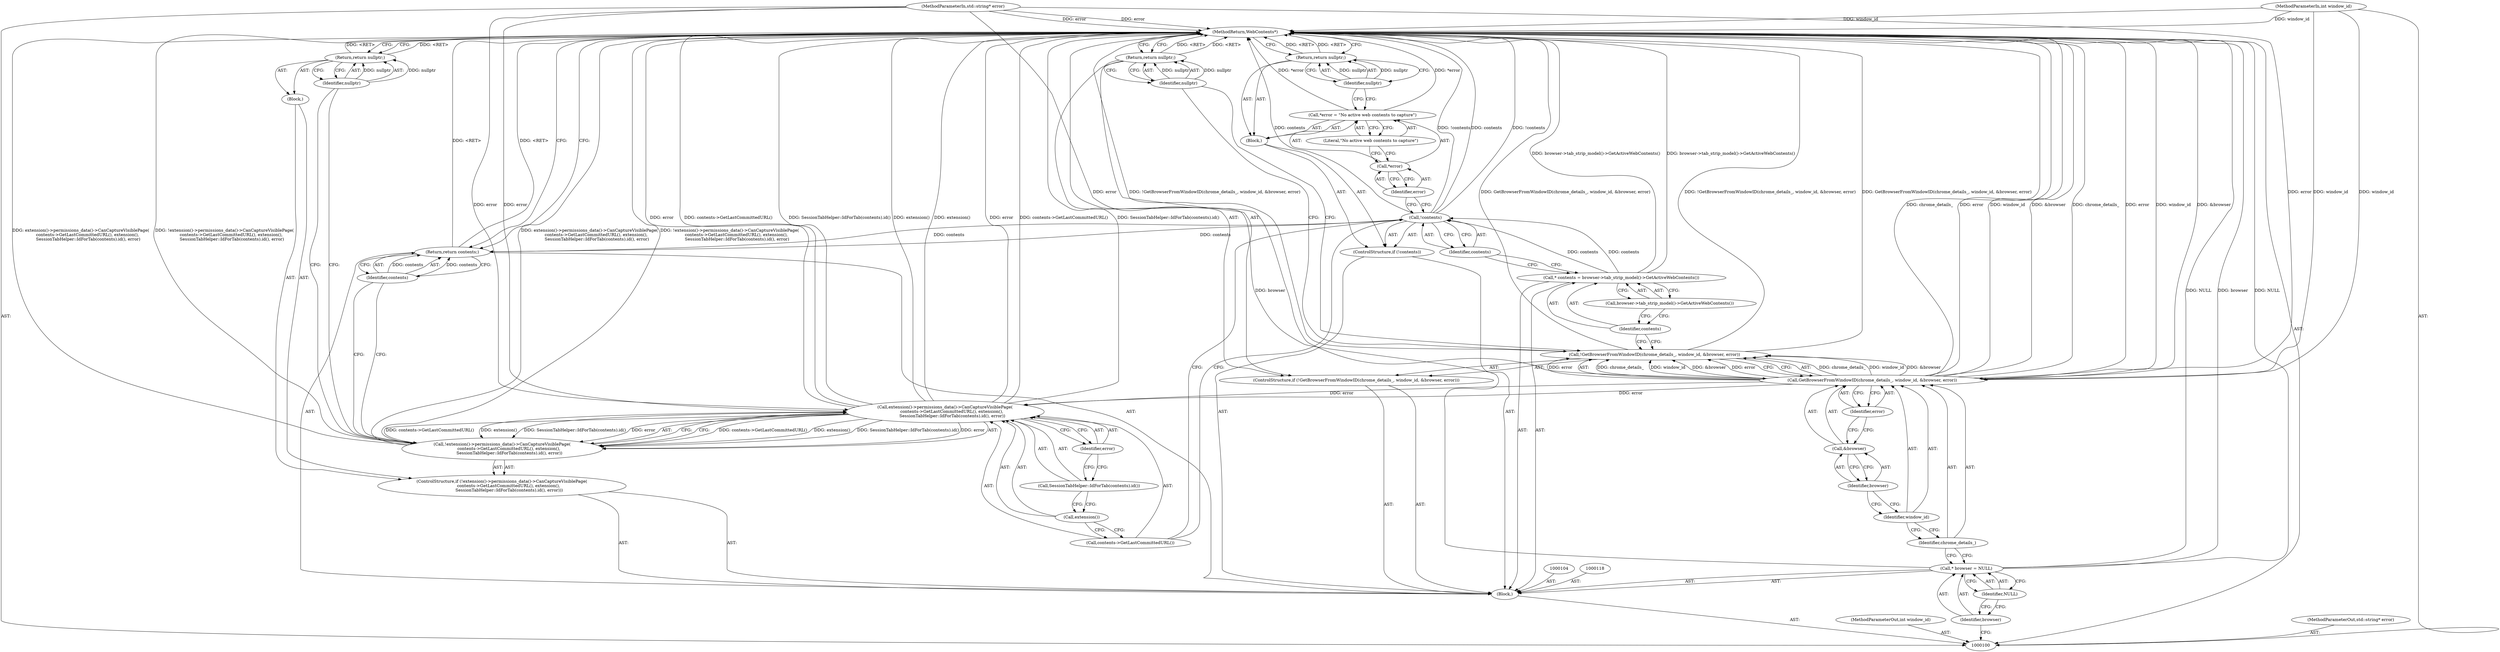 digraph "0_Chrome_0aca6bc05a263ea9eafee515fc6ba14da94c1964_0" {
"1000144" [label="(MethodReturn,WebContents*)"];
"1000129" [label="(Literal,\"No active web contents to capture\")"];
"1000126" [label="(Call,*error = \"No active web contents to capture\")"];
"1000127" [label="(Call,*error)"];
"1000128" [label="(Identifier,error)"];
"1000131" [label="(Identifier,nullptr)"];
"1000130" [label="(Return,return nullptr;)"];
"1000132" [label="(ControlStructure,if (!extension()->permissions_data()->CanCaptureVisiblePage(\n          contents->GetLastCommittedURL(), extension(),\n           SessionTabHelper::IdForTab(contents).id(), error)))"];
"1000133" [label="(Call,!extension()->permissions_data()->CanCaptureVisiblePage(\n          contents->GetLastCommittedURL(), extension(),\n           SessionTabHelper::IdForTab(contents).id(), error))"];
"1000134" [label="(Call,extension()->permissions_data()->CanCaptureVisiblePage(\n          contents->GetLastCommittedURL(), extension(),\n           SessionTabHelper::IdForTab(contents).id(), error))"];
"1000135" [label="(Call,contents->GetLastCommittedURL())"];
"1000136" [label="(Call,extension())"];
"1000137" [label="(Call,SessionTabHelper::IdForTab(contents).id())"];
"1000138" [label="(Identifier,error)"];
"1000139" [label="(Block,)"];
"1000141" [label="(Identifier,nullptr)"];
"1000140" [label="(Return,return nullptr;)"];
"1000142" [label="(Return,return contents;)"];
"1000143" [label="(Identifier,contents)"];
"1000101" [label="(MethodParameterIn,int window_id)"];
"1000197" [label="(MethodParameterOut,int window_id)"];
"1000103" [label="(Block,)"];
"1000102" [label="(MethodParameterIn,std::string* error)"];
"1000198" [label="(MethodParameterOut,std::string* error)"];
"1000106" [label="(Identifier,browser)"];
"1000107" [label="(Identifier,NULL)"];
"1000105" [label="(Call,* browser = NULL)"];
"1000108" [label="(ControlStructure,if (!GetBrowserFromWindowID(chrome_details_, window_id, &browser, error)))"];
"1000111" [label="(Identifier,chrome_details_)"];
"1000112" [label="(Identifier,window_id)"];
"1000113" [label="(Call,&browser)"];
"1000114" [label="(Identifier,browser)"];
"1000109" [label="(Call,!GetBrowserFromWindowID(chrome_details_, window_id, &browser, error))"];
"1000115" [label="(Identifier,error)"];
"1000110" [label="(Call,GetBrowserFromWindowID(chrome_details_, window_id, &browser, error))"];
"1000117" [label="(Identifier,nullptr)"];
"1000116" [label="(Return,return nullptr;)"];
"1000119" [label="(Call,* contents = browser->tab_strip_model()->GetActiveWebContents())"];
"1000120" [label="(Identifier,contents)"];
"1000121" [label="(Call,browser->tab_strip_model()->GetActiveWebContents())"];
"1000125" [label="(Block,)"];
"1000122" [label="(ControlStructure,if (!contents))"];
"1000123" [label="(Call,!contents)"];
"1000124" [label="(Identifier,contents)"];
"1000144" -> "1000100"  [label="AST: "];
"1000144" -> "1000116"  [label="CFG: "];
"1000144" -> "1000130"  [label="CFG: "];
"1000144" -> "1000140"  [label="CFG: "];
"1000144" -> "1000142"  [label="CFG: "];
"1000105" -> "1000144"  [label="DDG: NULL"];
"1000105" -> "1000144"  [label="DDG: browser"];
"1000123" -> "1000144"  [label="DDG: !contents"];
"1000123" -> "1000144"  [label="DDG: contents"];
"1000133" -> "1000144"  [label="DDG: extension()->permissions_data()->CanCaptureVisiblePage(\n          contents->GetLastCommittedURL(), extension(),\n           SessionTabHelper::IdForTab(contents).id(), error)"];
"1000133" -> "1000144"  [label="DDG: !extension()->permissions_data()->CanCaptureVisiblePage(\n          contents->GetLastCommittedURL(), extension(),\n           SessionTabHelper::IdForTab(contents).id(), error)"];
"1000126" -> "1000144"  [label="DDG: *error"];
"1000134" -> "1000144"  [label="DDG: extension()"];
"1000134" -> "1000144"  [label="DDG: error"];
"1000134" -> "1000144"  [label="DDG: contents->GetLastCommittedURL()"];
"1000134" -> "1000144"  [label="DDG: SessionTabHelper::IdForTab(contents).id()"];
"1000110" -> "1000144"  [label="DDG: chrome_details_"];
"1000110" -> "1000144"  [label="DDG: error"];
"1000110" -> "1000144"  [label="DDG: window_id"];
"1000110" -> "1000144"  [label="DDG: &browser"];
"1000119" -> "1000144"  [label="DDG: browser->tab_strip_model()->GetActiveWebContents()"];
"1000102" -> "1000144"  [label="DDG: error"];
"1000101" -> "1000144"  [label="DDG: window_id"];
"1000109" -> "1000144"  [label="DDG: GetBrowserFromWindowID(chrome_details_, window_id, &browser, error)"];
"1000109" -> "1000144"  [label="DDG: !GetBrowserFromWindowID(chrome_details_, window_id, &browser, error)"];
"1000116" -> "1000144"  [label="DDG: <RET>"];
"1000142" -> "1000144"  [label="DDG: <RET>"];
"1000140" -> "1000144"  [label="DDG: <RET>"];
"1000130" -> "1000144"  [label="DDG: <RET>"];
"1000129" -> "1000126"  [label="AST: "];
"1000129" -> "1000127"  [label="CFG: "];
"1000126" -> "1000129"  [label="CFG: "];
"1000126" -> "1000125"  [label="AST: "];
"1000126" -> "1000129"  [label="CFG: "];
"1000127" -> "1000126"  [label="AST: "];
"1000129" -> "1000126"  [label="AST: "];
"1000131" -> "1000126"  [label="CFG: "];
"1000126" -> "1000144"  [label="DDG: *error"];
"1000127" -> "1000126"  [label="AST: "];
"1000127" -> "1000128"  [label="CFG: "];
"1000128" -> "1000127"  [label="AST: "];
"1000129" -> "1000127"  [label="CFG: "];
"1000128" -> "1000127"  [label="AST: "];
"1000128" -> "1000123"  [label="CFG: "];
"1000127" -> "1000128"  [label="CFG: "];
"1000131" -> "1000130"  [label="AST: "];
"1000131" -> "1000126"  [label="CFG: "];
"1000130" -> "1000131"  [label="CFG: "];
"1000131" -> "1000130"  [label="DDG: nullptr"];
"1000130" -> "1000125"  [label="AST: "];
"1000130" -> "1000131"  [label="CFG: "];
"1000131" -> "1000130"  [label="AST: "];
"1000144" -> "1000130"  [label="CFG: "];
"1000130" -> "1000144"  [label="DDG: <RET>"];
"1000131" -> "1000130"  [label="DDG: nullptr"];
"1000132" -> "1000103"  [label="AST: "];
"1000133" -> "1000132"  [label="AST: "];
"1000139" -> "1000132"  [label="AST: "];
"1000133" -> "1000132"  [label="AST: "];
"1000133" -> "1000134"  [label="CFG: "];
"1000134" -> "1000133"  [label="AST: "];
"1000141" -> "1000133"  [label="CFG: "];
"1000143" -> "1000133"  [label="CFG: "];
"1000133" -> "1000144"  [label="DDG: extension()->permissions_data()->CanCaptureVisiblePage(\n          contents->GetLastCommittedURL(), extension(),\n           SessionTabHelper::IdForTab(contents).id(), error)"];
"1000133" -> "1000144"  [label="DDG: !extension()->permissions_data()->CanCaptureVisiblePage(\n          contents->GetLastCommittedURL(), extension(),\n           SessionTabHelper::IdForTab(contents).id(), error)"];
"1000134" -> "1000133"  [label="DDG: contents->GetLastCommittedURL()"];
"1000134" -> "1000133"  [label="DDG: extension()"];
"1000134" -> "1000133"  [label="DDG: SessionTabHelper::IdForTab(contents).id()"];
"1000134" -> "1000133"  [label="DDG: error"];
"1000134" -> "1000133"  [label="AST: "];
"1000134" -> "1000138"  [label="CFG: "];
"1000135" -> "1000134"  [label="AST: "];
"1000136" -> "1000134"  [label="AST: "];
"1000137" -> "1000134"  [label="AST: "];
"1000138" -> "1000134"  [label="AST: "];
"1000133" -> "1000134"  [label="CFG: "];
"1000134" -> "1000144"  [label="DDG: extension()"];
"1000134" -> "1000144"  [label="DDG: error"];
"1000134" -> "1000144"  [label="DDG: contents->GetLastCommittedURL()"];
"1000134" -> "1000144"  [label="DDG: SessionTabHelper::IdForTab(contents).id()"];
"1000134" -> "1000133"  [label="DDG: contents->GetLastCommittedURL()"];
"1000134" -> "1000133"  [label="DDG: extension()"];
"1000134" -> "1000133"  [label="DDG: SessionTabHelper::IdForTab(contents).id()"];
"1000134" -> "1000133"  [label="DDG: error"];
"1000110" -> "1000134"  [label="DDG: error"];
"1000102" -> "1000134"  [label="DDG: error"];
"1000135" -> "1000134"  [label="AST: "];
"1000135" -> "1000123"  [label="CFG: "];
"1000136" -> "1000135"  [label="CFG: "];
"1000136" -> "1000134"  [label="AST: "];
"1000136" -> "1000135"  [label="CFG: "];
"1000137" -> "1000136"  [label="CFG: "];
"1000137" -> "1000134"  [label="AST: "];
"1000137" -> "1000136"  [label="CFG: "];
"1000138" -> "1000137"  [label="CFG: "];
"1000138" -> "1000134"  [label="AST: "];
"1000138" -> "1000137"  [label="CFG: "];
"1000134" -> "1000138"  [label="CFG: "];
"1000139" -> "1000132"  [label="AST: "];
"1000140" -> "1000139"  [label="AST: "];
"1000141" -> "1000140"  [label="AST: "];
"1000141" -> "1000133"  [label="CFG: "];
"1000140" -> "1000141"  [label="CFG: "];
"1000141" -> "1000140"  [label="DDG: nullptr"];
"1000140" -> "1000139"  [label="AST: "];
"1000140" -> "1000141"  [label="CFG: "];
"1000141" -> "1000140"  [label="AST: "];
"1000144" -> "1000140"  [label="CFG: "];
"1000140" -> "1000144"  [label="DDG: <RET>"];
"1000141" -> "1000140"  [label="DDG: nullptr"];
"1000142" -> "1000103"  [label="AST: "];
"1000142" -> "1000143"  [label="CFG: "];
"1000143" -> "1000142"  [label="AST: "];
"1000144" -> "1000142"  [label="CFG: "];
"1000142" -> "1000144"  [label="DDG: <RET>"];
"1000143" -> "1000142"  [label="DDG: contents"];
"1000123" -> "1000142"  [label="DDG: contents"];
"1000143" -> "1000142"  [label="AST: "];
"1000143" -> "1000133"  [label="CFG: "];
"1000142" -> "1000143"  [label="CFG: "];
"1000143" -> "1000142"  [label="DDG: contents"];
"1000101" -> "1000100"  [label="AST: "];
"1000101" -> "1000144"  [label="DDG: window_id"];
"1000101" -> "1000110"  [label="DDG: window_id"];
"1000197" -> "1000100"  [label="AST: "];
"1000103" -> "1000100"  [label="AST: "];
"1000104" -> "1000103"  [label="AST: "];
"1000105" -> "1000103"  [label="AST: "];
"1000108" -> "1000103"  [label="AST: "];
"1000118" -> "1000103"  [label="AST: "];
"1000119" -> "1000103"  [label="AST: "];
"1000122" -> "1000103"  [label="AST: "];
"1000132" -> "1000103"  [label="AST: "];
"1000142" -> "1000103"  [label="AST: "];
"1000102" -> "1000100"  [label="AST: "];
"1000102" -> "1000144"  [label="DDG: error"];
"1000102" -> "1000110"  [label="DDG: error"];
"1000102" -> "1000134"  [label="DDG: error"];
"1000198" -> "1000100"  [label="AST: "];
"1000106" -> "1000105"  [label="AST: "];
"1000106" -> "1000100"  [label="CFG: "];
"1000107" -> "1000106"  [label="CFG: "];
"1000107" -> "1000105"  [label="AST: "];
"1000107" -> "1000106"  [label="CFG: "];
"1000105" -> "1000107"  [label="CFG: "];
"1000105" -> "1000103"  [label="AST: "];
"1000105" -> "1000107"  [label="CFG: "];
"1000106" -> "1000105"  [label="AST: "];
"1000107" -> "1000105"  [label="AST: "];
"1000111" -> "1000105"  [label="CFG: "];
"1000105" -> "1000144"  [label="DDG: NULL"];
"1000105" -> "1000144"  [label="DDG: browser"];
"1000108" -> "1000103"  [label="AST: "];
"1000109" -> "1000108"  [label="AST: "];
"1000116" -> "1000108"  [label="AST: "];
"1000111" -> "1000110"  [label="AST: "];
"1000111" -> "1000105"  [label="CFG: "];
"1000112" -> "1000111"  [label="CFG: "];
"1000112" -> "1000110"  [label="AST: "];
"1000112" -> "1000111"  [label="CFG: "];
"1000114" -> "1000112"  [label="CFG: "];
"1000113" -> "1000110"  [label="AST: "];
"1000113" -> "1000114"  [label="CFG: "];
"1000114" -> "1000113"  [label="AST: "];
"1000115" -> "1000113"  [label="CFG: "];
"1000114" -> "1000113"  [label="AST: "];
"1000114" -> "1000112"  [label="CFG: "];
"1000113" -> "1000114"  [label="CFG: "];
"1000109" -> "1000108"  [label="AST: "];
"1000109" -> "1000110"  [label="CFG: "];
"1000110" -> "1000109"  [label="AST: "];
"1000117" -> "1000109"  [label="CFG: "];
"1000120" -> "1000109"  [label="CFG: "];
"1000109" -> "1000144"  [label="DDG: GetBrowserFromWindowID(chrome_details_, window_id, &browser, error)"];
"1000109" -> "1000144"  [label="DDG: !GetBrowserFromWindowID(chrome_details_, window_id, &browser, error)"];
"1000110" -> "1000109"  [label="DDG: chrome_details_"];
"1000110" -> "1000109"  [label="DDG: window_id"];
"1000110" -> "1000109"  [label="DDG: &browser"];
"1000110" -> "1000109"  [label="DDG: error"];
"1000115" -> "1000110"  [label="AST: "];
"1000115" -> "1000113"  [label="CFG: "];
"1000110" -> "1000115"  [label="CFG: "];
"1000110" -> "1000109"  [label="AST: "];
"1000110" -> "1000115"  [label="CFG: "];
"1000111" -> "1000110"  [label="AST: "];
"1000112" -> "1000110"  [label="AST: "];
"1000113" -> "1000110"  [label="AST: "];
"1000115" -> "1000110"  [label="AST: "];
"1000109" -> "1000110"  [label="CFG: "];
"1000110" -> "1000144"  [label="DDG: chrome_details_"];
"1000110" -> "1000144"  [label="DDG: error"];
"1000110" -> "1000144"  [label="DDG: window_id"];
"1000110" -> "1000144"  [label="DDG: &browser"];
"1000110" -> "1000109"  [label="DDG: chrome_details_"];
"1000110" -> "1000109"  [label="DDG: window_id"];
"1000110" -> "1000109"  [label="DDG: &browser"];
"1000110" -> "1000109"  [label="DDG: error"];
"1000101" -> "1000110"  [label="DDG: window_id"];
"1000102" -> "1000110"  [label="DDG: error"];
"1000110" -> "1000134"  [label="DDG: error"];
"1000117" -> "1000116"  [label="AST: "];
"1000117" -> "1000109"  [label="CFG: "];
"1000116" -> "1000117"  [label="CFG: "];
"1000117" -> "1000116"  [label="DDG: nullptr"];
"1000116" -> "1000108"  [label="AST: "];
"1000116" -> "1000117"  [label="CFG: "];
"1000117" -> "1000116"  [label="AST: "];
"1000144" -> "1000116"  [label="CFG: "];
"1000116" -> "1000144"  [label="DDG: <RET>"];
"1000117" -> "1000116"  [label="DDG: nullptr"];
"1000119" -> "1000103"  [label="AST: "];
"1000119" -> "1000121"  [label="CFG: "];
"1000120" -> "1000119"  [label="AST: "];
"1000121" -> "1000119"  [label="AST: "];
"1000124" -> "1000119"  [label="CFG: "];
"1000119" -> "1000144"  [label="DDG: browser->tab_strip_model()->GetActiveWebContents()"];
"1000119" -> "1000123"  [label="DDG: contents"];
"1000120" -> "1000119"  [label="AST: "];
"1000120" -> "1000109"  [label="CFG: "];
"1000121" -> "1000120"  [label="CFG: "];
"1000121" -> "1000119"  [label="AST: "];
"1000121" -> "1000120"  [label="CFG: "];
"1000119" -> "1000121"  [label="CFG: "];
"1000125" -> "1000122"  [label="AST: "];
"1000126" -> "1000125"  [label="AST: "];
"1000130" -> "1000125"  [label="AST: "];
"1000122" -> "1000103"  [label="AST: "];
"1000123" -> "1000122"  [label="AST: "];
"1000125" -> "1000122"  [label="AST: "];
"1000123" -> "1000122"  [label="AST: "];
"1000123" -> "1000124"  [label="CFG: "];
"1000124" -> "1000123"  [label="AST: "];
"1000128" -> "1000123"  [label="CFG: "];
"1000135" -> "1000123"  [label="CFG: "];
"1000123" -> "1000144"  [label="DDG: !contents"];
"1000123" -> "1000144"  [label="DDG: contents"];
"1000119" -> "1000123"  [label="DDG: contents"];
"1000123" -> "1000142"  [label="DDG: contents"];
"1000124" -> "1000123"  [label="AST: "];
"1000124" -> "1000119"  [label="CFG: "];
"1000123" -> "1000124"  [label="CFG: "];
}
